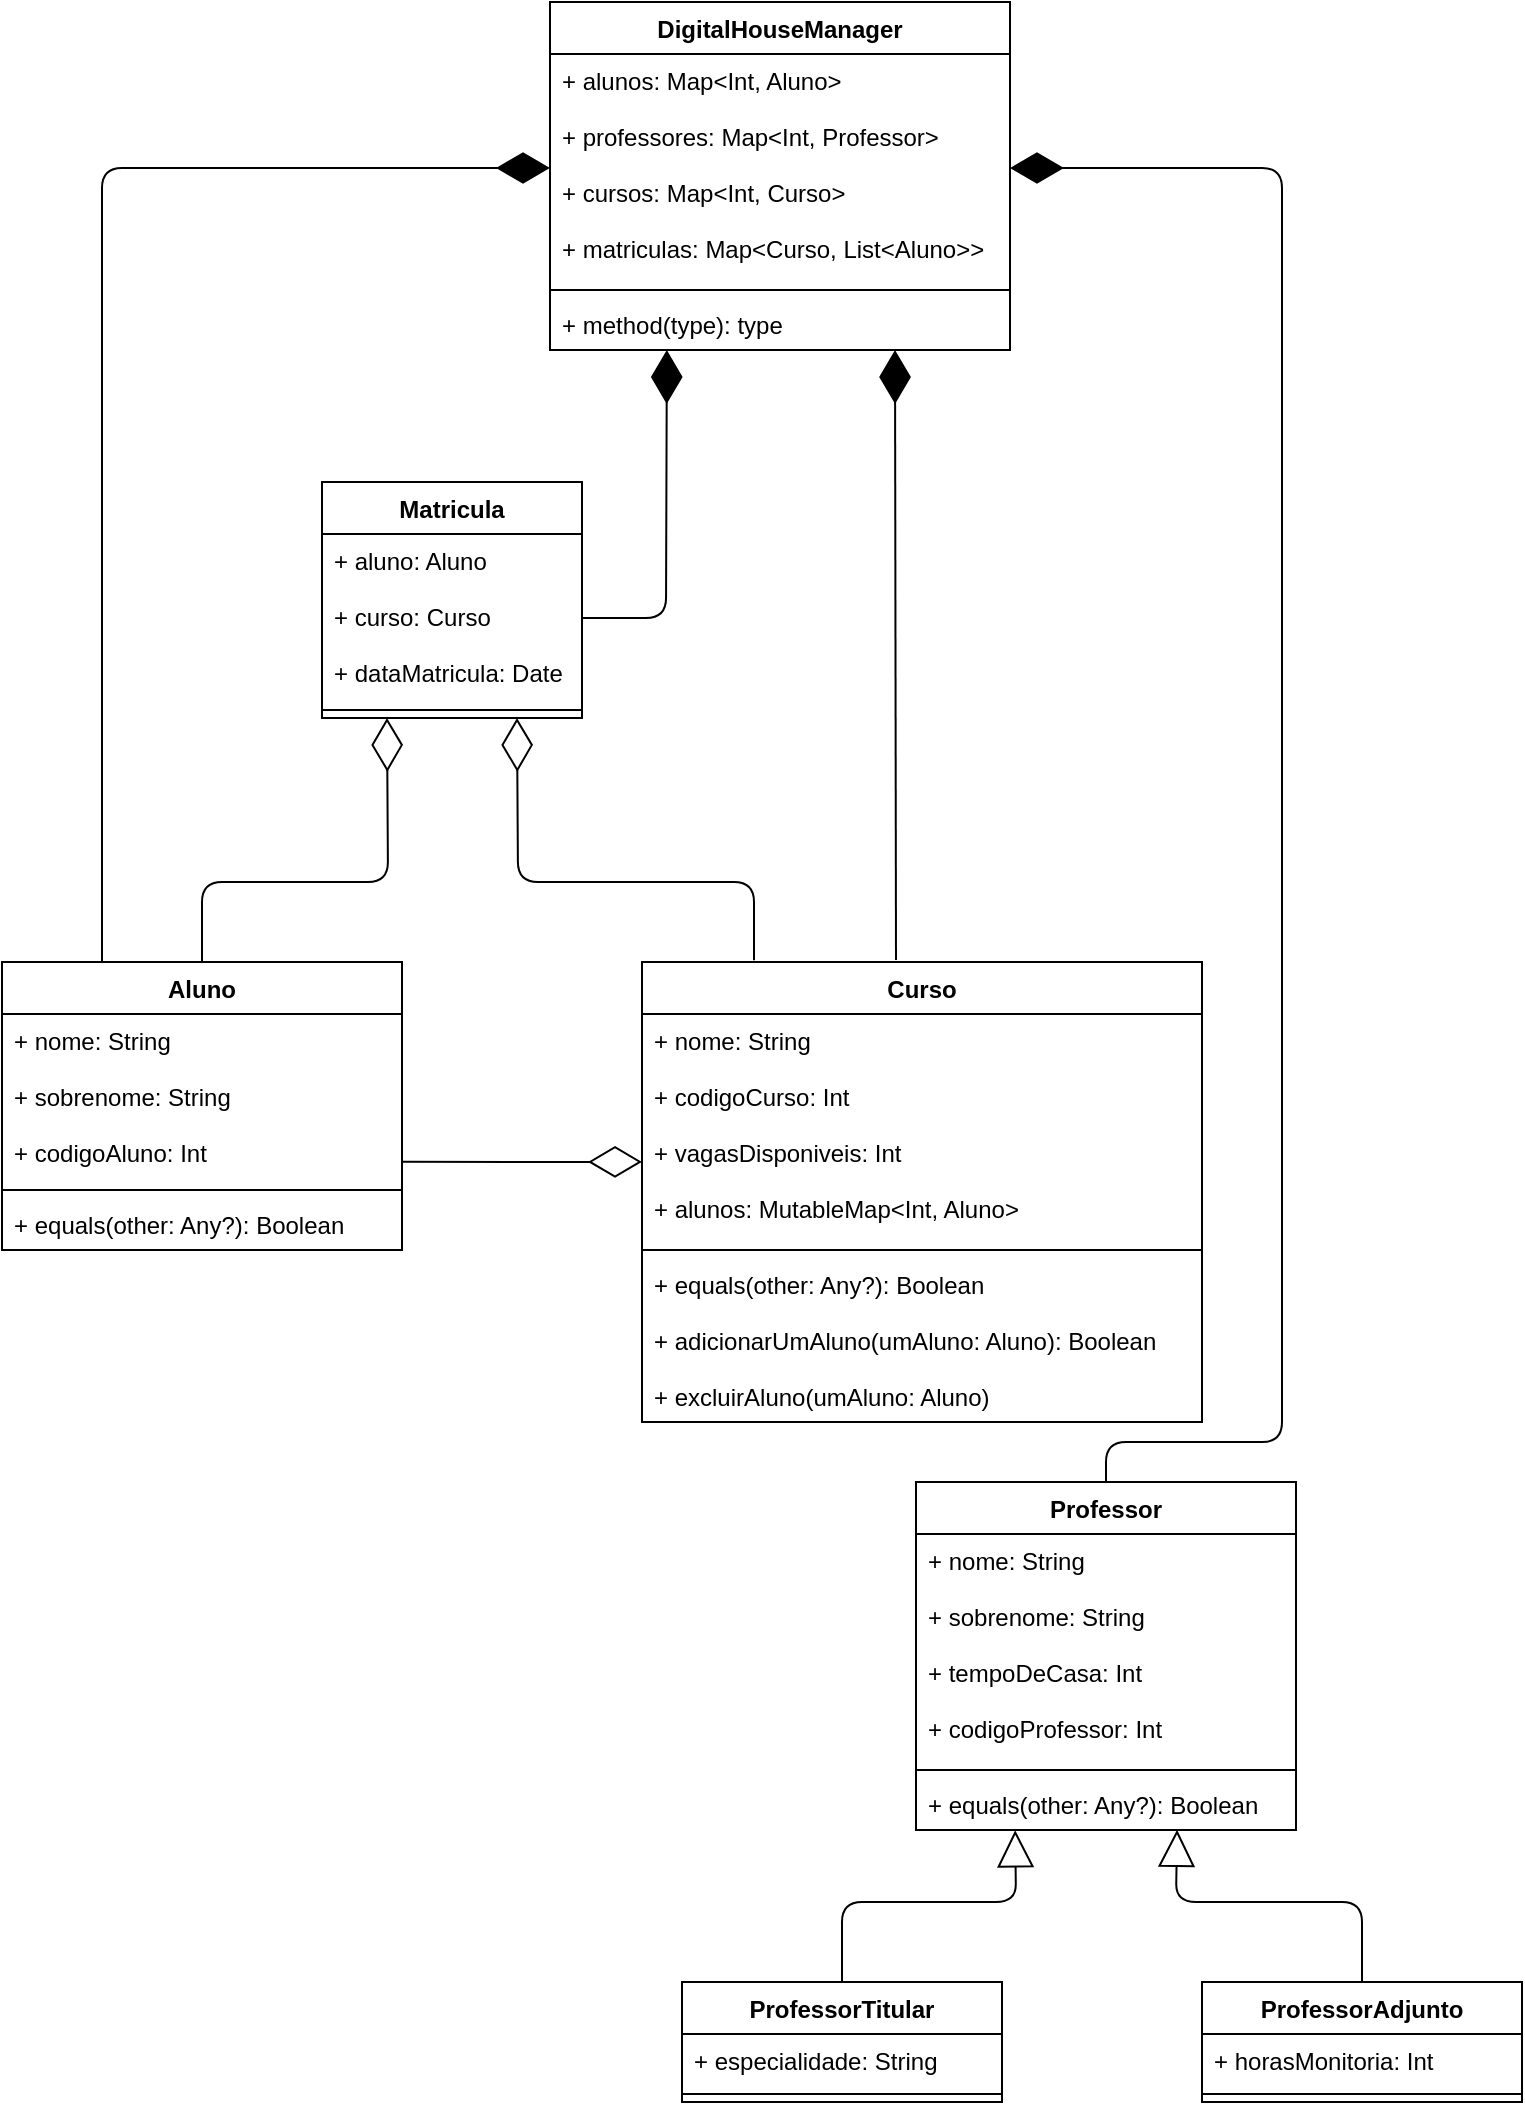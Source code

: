 <mxfile version="13.7.5" type="device"><diagram id="3o7g9umlvrHkTQeeG004" name="Page-1"><mxGraphModel dx="1183" dy="700" grid="1" gridSize="10" guides="1" tooltips="1" connect="1" arrows="1" fold="1" page="1" pageScale="1" pageWidth="827" pageHeight="1169" math="0" shadow="0"><root><mxCell id="0"/><mxCell id="1" parent="0"/><mxCell id="IG6_1fF2KmlGadqltO3w-9" value="" style="endArrow=block;endSize=16;endFill=0;html=1;entryX=0.261;entryY=1.005;entryDx=0;entryDy=0;entryPerimeter=0;exitX=0.5;exitY=0;exitDx=0;exitDy=0;" edge="1" parent="1" source="IG6_1fF2KmlGadqltO3w-1" target="9yfOyTt4W7_bbL14t9r--14"><mxGeometry x="0.991" y="-67" width="160" relative="1" as="geometry"><mxPoint x="387" y="990" as="sourcePoint"/><mxPoint x="557" y="970" as="targetPoint"/><Array as="points"><mxPoint x="460" y="1030"/><mxPoint x="547" y="1030"/></Array><mxPoint as="offset"/></mxGeometry></mxCell><mxCell id="IG6_1fF2KmlGadqltO3w-10" value="" style="endArrow=block;endSize=16;endFill=0;html=1;exitX=0.5;exitY=0;exitDx=0;exitDy=0;entryX=0.687;entryY=0.996;entryDx=0;entryDy=0;entryPerimeter=0;" edge="1" parent="1" source="IG6_1fF2KmlGadqltO3w-5" target="9yfOyTt4W7_bbL14t9r--14"><mxGeometry x="0.162" y="55" width="160" relative="1" as="geometry"><mxPoint x="667" y="1000" as="sourcePoint"/><mxPoint x="625" y="994" as="targetPoint"/><Array as="points"><mxPoint x="720" y="1030"/><mxPoint x="627" y="1030"/></Array><mxPoint as="offset"/></mxGeometry></mxCell><mxCell id="IG6_1fF2KmlGadqltO3w-25" value="" style="endArrow=diamondThin;endFill=0;endSize=24;html=1;entryX=0.75;entryY=1;entryDx=0;entryDy=0;exitX=0.2;exitY=-0.004;exitDx=0;exitDy=0;exitPerimeter=0;" edge="1" parent="1" source="9yfOyTt4W7_bbL14t9r--6" target="IG6_1fF2KmlGadqltO3w-12"><mxGeometry width="160" relative="1" as="geometry"><mxPoint x="390" y="520" as="sourcePoint"/><mxPoint x="319.68" y="464" as="targetPoint"/><Array as="points"><mxPoint x="416" y="520"/><mxPoint x="298" y="520"/></Array></mxGeometry></mxCell><mxCell id="IG6_1fF2KmlGadqltO3w-26" value="" style="endArrow=diamondThin;endFill=0;endSize=24;html=1;entryX=0.25;entryY=1;entryDx=0;entryDy=0;exitX=0.5;exitY=0;exitDx=0;exitDy=0;" edge="1" parent="1" source="9yfOyTt4W7_bbL14t9r--1" target="IG6_1fF2KmlGadqltO3w-12"><mxGeometry width="160" relative="1" as="geometry"><mxPoint x="40" y="520" as="sourcePoint"/><mxPoint x="240.16" y="464" as="targetPoint"/><Array as="points"><mxPoint x="140" y="520"/><mxPoint x="233" y="520"/></Array></mxGeometry></mxCell><mxCell id="IG6_1fF2KmlGadqltO3w-27" value="DigitalHouseManager" style="swimlane;fontStyle=1;align=center;verticalAlign=top;childLayout=stackLayout;horizontal=1;startSize=26;horizontalStack=0;resizeParent=1;resizeParentMax=0;resizeLast=0;collapsible=1;marginBottom=0;" vertex="1" parent="1"><mxGeometry x="314" y="80" width="230" height="174" as="geometry"/></mxCell><mxCell id="IG6_1fF2KmlGadqltO3w-28" value="+ alunos: Map&lt;Int, Aluno&gt;&#10;&#10;+ professores: Map&lt;Int, Professor&gt;&#10;&#10;+ cursos: Map&lt;Int, Curso&gt;&#10;&#10;+ matriculas: Map&lt;Curso, List&lt;Aluno&gt;&gt;" style="text;strokeColor=none;fillColor=none;align=left;verticalAlign=top;spacingLeft=4;spacingRight=4;overflow=hidden;rotatable=0;points=[[0,0.5],[1,0.5]];portConstraint=eastwest;" vertex="1" parent="IG6_1fF2KmlGadqltO3w-27"><mxGeometry y="26" width="230" height="114" as="geometry"/></mxCell><mxCell id="IG6_1fF2KmlGadqltO3w-29" value="" style="line;strokeWidth=1;fillColor=none;align=left;verticalAlign=middle;spacingTop=-1;spacingLeft=3;spacingRight=3;rotatable=0;labelPosition=right;points=[];portConstraint=eastwest;" vertex="1" parent="IG6_1fF2KmlGadqltO3w-27"><mxGeometry y="140" width="230" height="8" as="geometry"/></mxCell><mxCell id="IG6_1fF2KmlGadqltO3w-30" value="+ method(type): type" style="text;strokeColor=none;fillColor=none;align=left;verticalAlign=top;spacingLeft=4;spacingRight=4;overflow=hidden;rotatable=0;points=[[0,0.5],[1,0.5]];portConstraint=eastwest;" vertex="1" parent="IG6_1fF2KmlGadqltO3w-27"><mxGeometry y="148" width="230" height="26" as="geometry"/></mxCell><mxCell id="IG6_1fF2KmlGadqltO3w-12" value="Matricula" style="swimlane;fontStyle=1;align=center;verticalAlign=top;childLayout=stackLayout;horizontal=1;startSize=26;horizontalStack=0;resizeParent=1;resizeParentMax=0;resizeLast=0;collapsible=1;marginBottom=0;" vertex="1" parent="1"><mxGeometry x="200" y="320" width="130" height="118" as="geometry"/></mxCell><mxCell id="IG6_1fF2KmlGadqltO3w-13" value="+ aluno: Aluno&#10;&#10;+ curso: Curso&#10;&#10;+ dataMatricula: Date" style="text;strokeColor=none;fillColor=none;align=left;verticalAlign=top;spacingLeft=4;spacingRight=4;overflow=hidden;rotatable=0;points=[[0,0.5],[1,0.5]];portConstraint=eastwest;" vertex="1" parent="IG6_1fF2KmlGadqltO3w-12"><mxGeometry y="26" width="130" height="84" as="geometry"/></mxCell><mxCell id="IG6_1fF2KmlGadqltO3w-14" value="" style="line;strokeWidth=1;fillColor=none;align=left;verticalAlign=middle;spacingTop=-1;spacingLeft=3;spacingRight=3;rotatable=0;labelPosition=right;points=[];portConstraint=eastwest;" vertex="1" parent="IG6_1fF2KmlGadqltO3w-12"><mxGeometry y="110" width="130" height="8" as="geometry"/></mxCell><mxCell id="9yfOyTt4W7_bbL14t9r--6" value="Curso" style="swimlane;fontStyle=1;align=center;verticalAlign=top;childLayout=stackLayout;horizontal=1;startSize=26;horizontalStack=0;resizeParent=1;resizeParentMax=0;resizeLast=0;collapsible=1;marginBottom=0;" parent="1" vertex="1"><mxGeometry x="360" y="560" width="280" height="230" as="geometry"/></mxCell><mxCell id="9yfOyTt4W7_bbL14t9r--7" value="+ nome: String&#10;&#10;+ codigoCurso: Int&#10;&#10;+ vagasDisponiveis: Int&#10;&#10;+ alunos: MutableMap&lt;Int, Aluno&gt;" style="text;strokeColor=none;fillColor=none;align=left;verticalAlign=top;spacingLeft=4;spacingRight=4;overflow=hidden;rotatable=0;points=[[0,0.5],[1,0.5]];portConstraint=eastwest;" parent="9yfOyTt4W7_bbL14t9r--6" vertex="1"><mxGeometry y="26" width="280" height="114" as="geometry"/></mxCell><mxCell id="9yfOyTt4W7_bbL14t9r--8" value="" style="line;strokeWidth=1;fillColor=none;align=left;verticalAlign=middle;spacingTop=-1;spacingLeft=3;spacingRight=3;rotatable=0;labelPosition=right;points=[];portConstraint=eastwest;" parent="9yfOyTt4W7_bbL14t9r--6" vertex="1"><mxGeometry y="140" width="280" height="8" as="geometry"/></mxCell><mxCell id="9yfOyTt4W7_bbL14t9r--9" value="+ equals(other: Any?): Boolean&#10;&#10;+ adicionarUmAluno(umAluno: Aluno): Boolean&#10;&#10;+ excluirAluno(umAluno: Aluno)" style="text;strokeColor=none;fillColor=none;align=left;verticalAlign=top;spacingLeft=4;spacingRight=4;overflow=hidden;rotatable=0;points=[[0,0.5],[1,0.5]];portConstraint=eastwest;" parent="9yfOyTt4W7_bbL14t9r--6" vertex="1"><mxGeometry y="148" width="280" height="82" as="geometry"/></mxCell><mxCell id="IG6_1fF2KmlGadqltO3w-5" value="ProfessorAdjunto" style="swimlane;fontStyle=1;align=center;verticalAlign=top;childLayout=stackLayout;horizontal=1;startSize=26;horizontalStack=0;resizeParent=1;resizeParentMax=0;resizeLast=0;collapsible=1;marginBottom=0;" vertex="1" parent="1"><mxGeometry x="640" y="1070" width="160" height="60" as="geometry"/></mxCell><mxCell id="IG6_1fF2KmlGadqltO3w-6" value="+ horasMonitoria: Int" style="text;strokeColor=none;fillColor=none;align=left;verticalAlign=top;spacingLeft=4;spacingRight=4;overflow=hidden;rotatable=0;points=[[0,0.5],[1,0.5]];portConstraint=eastwest;" vertex="1" parent="IG6_1fF2KmlGadqltO3w-5"><mxGeometry y="26" width="160" height="26" as="geometry"/></mxCell><mxCell id="IG6_1fF2KmlGadqltO3w-7" value="" style="line;strokeWidth=1;fillColor=none;align=left;verticalAlign=middle;spacingTop=-1;spacingLeft=3;spacingRight=3;rotatable=0;labelPosition=right;points=[];portConstraint=eastwest;" vertex="1" parent="IG6_1fF2KmlGadqltO3w-5"><mxGeometry y="52" width="160" height="8" as="geometry"/></mxCell><mxCell id="9yfOyTt4W7_bbL14t9r--1" value="Aluno" style="swimlane;fontStyle=1;align=center;verticalAlign=top;childLayout=stackLayout;horizontal=1;startSize=26;horizontalStack=0;resizeParent=1;resizeParentMax=0;resizeLast=0;collapsible=1;marginBottom=0;" parent="1" vertex="1"><mxGeometry x="40" y="560" width="200" height="144" as="geometry"/></mxCell><mxCell id="9yfOyTt4W7_bbL14t9r--2" value="+ nome: String&#10;&#10;+ sobrenome: String&#10;&#10;+ codigoAluno: Int" style="text;strokeColor=none;fillColor=none;align=left;verticalAlign=top;spacingLeft=4;spacingRight=4;overflow=hidden;rotatable=0;points=[[0,0.5],[1,0.5]];portConstraint=eastwest;" parent="9yfOyTt4W7_bbL14t9r--1" vertex="1"><mxGeometry y="26" width="200" height="84" as="geometry"/></mxCell><mxCell id="9yfOyTt4W7_bbL14t9r--3" value="" style="line;strokeWidth=1;fillColor=none;align=left;verticalAlign=middle;spacingTop=-1;spacingLeft=3;spacingRight=3;rotatable=0;labelPosition=right;points=[];portConstraint=eastwest;" parent="9yfOyTt4W7_bbL14t9r--1" vertex="1"><mxGeometry y="110" width="200" height="8" as="geometry"/></mxCell><mxCell id="9yfOyTt4W7_bbL14t9r--4" value="+ equals(other: Any?): Boolean" style="text;strokeColor=none;fillColor=none;align=left;verticalAlign=top;spacingLeft=4;spacingRight=4;overflow=hidden;rotatable=0;points=[[0,0.5],[1,0.5]];portConstraint=eastwest;" parent="9yfOyTt4W7_bbL14t9r--1" vertex="1"><mxGeometry y="118" width="200" height="26" as="geometry"/></mxCell><mxCell id="IG6_1fF2KmlGadqltO3w-1" value="ProfessorTitular" style="swimlane;fontStyle=1;align=center;verticalAlign=top;childLayout=stackLayout;horizontal=1;startSize=26;horizontalStack=0;resizeParent=1;resizeParentMax=0;resizeLast=0;collapsible=1;marginBottom=0;" vertex="1" parent="1"><mxGeometry x="380" y="1070" width="160" height="60" as="geometry"/></mxCell><mxCell id="IG6_1fF2KmlGadqltO3w-2" value="+ especialidade: String" style="text;strokeColor=none;fillColor=none;align=left;verticalAlign=top;spacingLeft=4;spacingRight=4;overflow=hidden;rotatable=0;points=[[0,0.5],[1,0.5]];portConstraint=eastwest;" vertex="1" parent="IG6_1fF2KmlGadqltO3w-1"><mxGeometry y="26" width="160" height="26" as="geometry"/></mxCell><mxCell id="IG6_1fF2KmlGadqltO3w-3" value="" style="line;strokeWidth=1;fillColor=none;align=left;verticalAlign=middle;spacingTop=-1;spacingLeft=3;spacingRight=3;rotatable=0;labelPosition=right;points=[];portConstraint=eastwest;" vertex="1" parent="IG6_1fF2KmlGadqltO3w-1"><mxGeometry y="52" width="160" height="8" as="geometry"/></mxCell><mxCell id="IG6_1fF2KmlGadqltO3w-35" value="" style="endArrow=diamondThin;endFill=1;endSize=24;html=1;entryX=0;entryY=0.5;entryDx=0;entryDy=0;exitX=0.25;exitY=0;exitDx=0;exitDy=0;" edge="1" parent="1" source="9yfOyTt4W7_bbL14t9r--1" target="IG6_1fF2KmlGadqltO3w-28"><mxGeometry width="160" relative="1" as="geometry"><mxPoint x="50" y="280" as="sourcePoint"/><mxPoint x="210" y="280" as="targetPoint"/><Array as="points"><mxPoint x="90" y="163"/></Array></mxGeometry></mxCell><mxCell id="IG6_1fF2KmlGadqltO3w-36" value="" style="endArrow=diamondThin;endFill=1;endSize=24;html=1;entryX=0.254;entryY=1;entryDx=0;entryDy=0;entryPerimeter=0;exitX=1;exitY=0.5;exitDx=0;exitDy=0;" edge="1" parent="1" source="IG6_1fF2KmlGadqltO3w-13" target="IG6_1fF2KmlGadqltO3w-30"><mxGeometry width="160" relative="1" as="geometry"><mxPoint x="370" y="340.0" as="sourcePoint"/><mxPoint x="530" y="340.0" as="targetPoint"/><Array as="points"><mxPoint x="372" y="388"/></Array></mxGeometry></mxCell><mxCell id="IG6_1fF2KmlGadqltO3w-37" value="" style="endArrow=diamondThin;endFill=1;endSize=24;html=1;entryX=0.75;entryY=1;entryDx=0;entryDy=0;" edge="1" parent="1" target="IG6_1fF2KmlGadqltO3w-27"><mxGeometry width="160" relative="1" as="geometry"><mxPoint x="487" y="559" as="sourcePoint"/><mxPoint x="610" y="460.0" as="targetPoint"/></mxGeometry></mxCell><mxCell id="IG6_1fF2KmlGadqltO3w-38" value="" style="endArrow=diamondThin;endFill=1;endSize=24;html=1;entryX=1;entryY=0.5;entryDx=0;entryDy=0;exitX=0.5;exitY=0;exitDx=0;exitDy=0;" edge="1" parent="1" source="9yfOyTt4W7_bbL14t9r--11" target="IG6_1fF2KmlGadqltO3w-28"><mxGeometry width="160" relative="1" as="geometry"><mxPoint x="660" y="670" as="sourcePoint"/><mxPoint x="770" y="320.0" as="targetPoint"/><Array as="points"><mxPoint x="592" y="800"/><mxPoint x="680" y="800"/><mxPoint x="680" y="163"/><mxPoint x="592" y="163"/></Array></mxGeometry></mxCell><mxCell id="9yfOyTt4W7_bbL14t9r--11" value="Professor" style="swimlane;fontStyle=1;align=center;verticalAlign=top;childLayout=stackLayout;horizontal=1;startSize=26;horizontalStack=0;resizeParent=1;resizeParentMax=0;resizeLast=0;collapsible=1;marginBottom=0;" parent="1" vertex="1"><mxGeometry x="497" y="820" width="190" height="174" as="geometry"/></mxCell><mxCell id="9yfOyTt4W7_bbL14t9r--12" value="+ nome: String&#10;&#10;+ sobrenome: String&#10;&#10;+ tempoDeCasa: Int&#10;&#10;+ codigoProfessor: Int" style="text;strokeColor=none;fillColor=none;align=left;verticalAlign=top;spacingLeft=4;spacingRight=4;overflow=hidden;rotatable=0;points=[[0,0.5],[1,0.5]];portConstraint=eastwest;" parent="9yfOyTt4W7_bbL14t9r--11" vertex="1"><mxGeometry y="26" width="190" height="114" as="geometry"/></mxCell><mxCell id="9yfOyTt4W7_bbL14t9r--13" value="" style="line;strokeWidth=1;fillColor=none;align=left;verticalAlign=middle;spacingTop=-1;spacingLeft=3;spacingRight=3;rotatable=0;labelPosition=right;points=[];portConstraint=eastwest;" parent="9yfOyTt4W7_bbL14t9r--11" vertex="1"><mxGeometry y="140" width="190" height="8" as="geometry"/></mxCell><mxCell id="9yfOyTt4W7_bbL14t9r--14" value="+ equals(other: Any?): Boolean" style="text;strokeColor=none;fillColor=none;align=left;verticalAlign=top;spacingLeft=4;spacingRight=4;overflow=hidden;rotatable=0;points=[[0,0.5],[1,0.5]];portConstraint=eastwest;" parent="9yfOyTt4W7_bbL14t9r--11" vertex="1"><mxGeometry y="148" width="190" height="26" as="geometry"/></mxCell><mxCell id="IG6_1fF2KmlGadqltO3w-41" value="" style="endArrow=diamondThin;endFill=0;endSize=24;html=1;entryX=0;entryY=0.649;entryDx=0;entryDy=0;entryPerimeter=0;exitX=1;exitY=0.88;exitDx=0;exitDy=0;exitPerimeter=0;" edge="1" parent="1" source="9yfOyTt4W7_bbL14t9r--2" target="9yfOyTt4W7_bbL14t9r--7"><mxGeometry width="160" relative="1" as="geometry"><mxPoint x="140" y="750" as="sourcePoint"/><mxPoint x="340" y="660" as="targetPoint"/></mxGeometry></mxCell></root></mxGraphModel></diagram></mxfile>